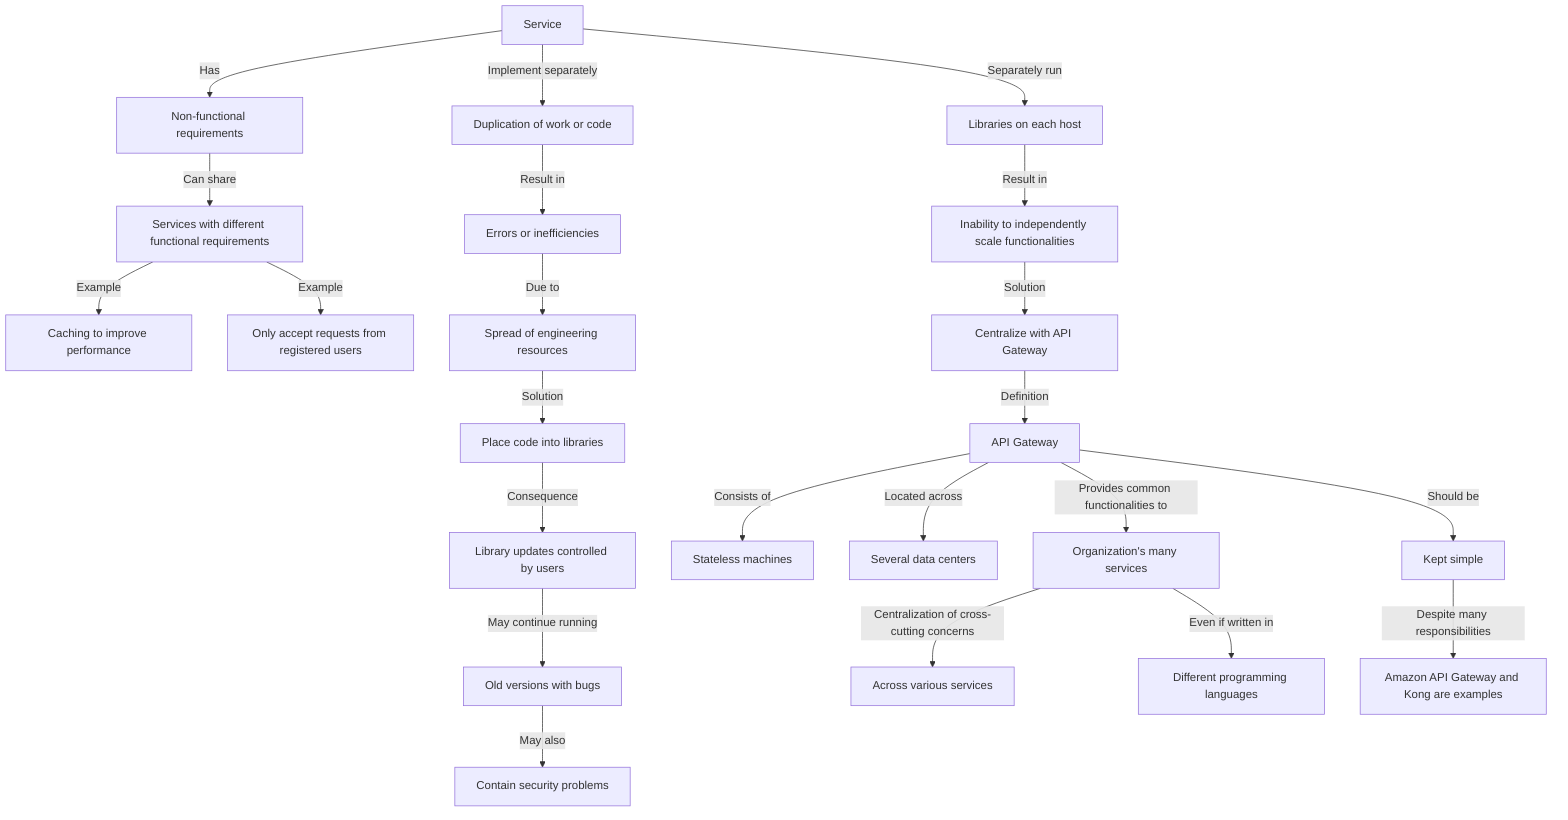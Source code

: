 graph TD;
    A[Service] -->|Has| B[Non-functional requirements];
    B -->|Can share| C[Services with different functional requirements];
    C -->|Example| D[Caching to improve performance];
    C -->|Example| E[Only accept requests from registered users];
    A -->|Implement separately| F[Duplication of work or code];
    F -->|Result in| G[Errors or inefficiencies];
    G -->|Due to| H[Spread of engineering resources];
    H -->|Solution| I[Place code into libraries];
    I -->|Consequence| J[Library updates controlled by users];
    J -->|May continue running| K[Old versions with bugs];
    K -->|May also| L[Contain security problems];
    A -->|Separately run| M[Libraries on each host];
    M -->|Result in| N[Inability to independently scale functionalities];
    N -->|Solution| O[Centralize with API Gateway];
    O -->|Definition| P[API Gateway];
    P -->|Consists of| Q[Stateless machines];
    P -->|Located across| R[Several data centers];
    P -->|Provides common functionalities to| S[Organization's many services];
    S -->|Centralization of cross-cutting concerns| T[Across various services];
    S -->|Even if written in| U[Different programming languages];
    P -->|Should be| V[Kept simple];
    V -->|Despite many responsibilities| W[Amazon API Gateway and Kong are examples];